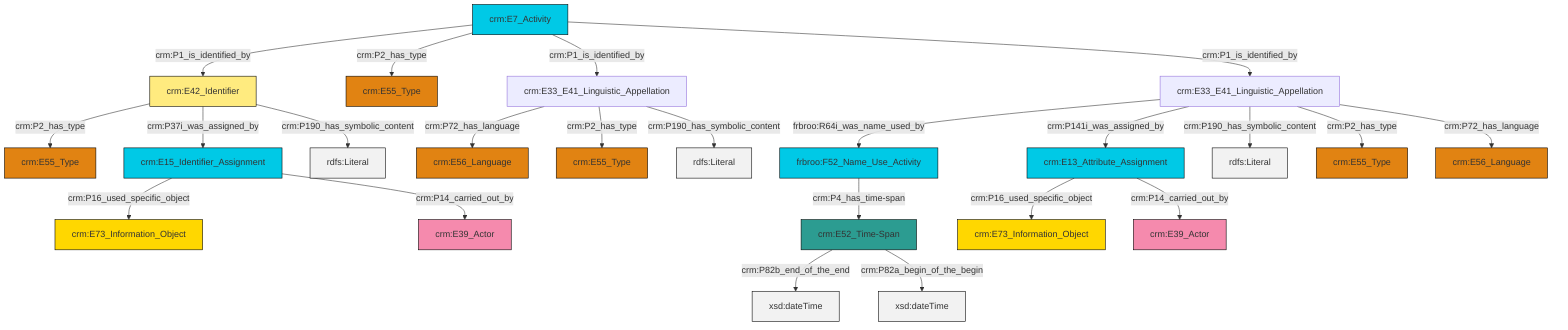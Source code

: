 graph TD
classDef Literal fill:#f2f2f2,stroke:#000000;
classDef CRM_Entity fill:#FFFFFF,stroke:#000000;
classDef Temporal_Entity fill:#00C9E6, stroke:#000000;
classDef Type fill:#E18312, stroke:#000000;
classDef Time-Span fill:#2C9C91, stroke:#000000;
classDef Appellation fill:#FFEB7F, stroke:#000000;
classDef Place fill:#008836, stroke:#000000;
classDef Persistent_Item fill:#B266B2, stroke:#000000;
classDef Conceptual_Object fill:#FFD700, stroke:#000000;
classDef Physical_Thing fill:#D2B48C, stroke:#000000;
classDef Actor fill:#f58aad, stroke:#000000;
classDef PC_Classes fill:#4ce600, stroke:#000000;
classDef Multi fill:#cccccc,stroke:#000000;

0["crm:E42_Identifier"]:::Appellation -->|crm:P2_has_type| 1["crm:E55_Type"]:::Type
8["crm:E7_Activity"]:::Temporal_Entity -->|crm:P1_is_identified_by| 0["crm:E42_Identifier"]:::Appellation
9["crm:E33_E41_Linguistic_Appellation"]:::Default -->|frbroo:R64i_was_name_used_by| 10["frbroo:F52_Name_Use_Activity"]:::Temporal_Entity
11["crm:E52_Time-Span"]:::Time-Span -->|crm:P82b_end_of_the_end| 12[xsd:dateTime]:::Literal
15["crm:E15_Identifier_Assignment"]:::Temporal_Entity -->|crm:P16_used_specific_object| 13["crm:E73_Information_Object"]:::Conceptual_Object
9["crm:E33_E41_Linguistic_Appellation"]:::Default -->|crm:P141i_was_assigned_by| 17["crm:E13_Attribute_Assignment"]:::Temporal_Entity
17["crm:E13_Attribute_Assignment"]:::Temporal_Entity -->|crm:P16_used_specific_object| 19["crm:E73_Information_Object"]:::Conceptual_Object
9["crm:E33_E41_Linguistic_Appellation"]:::Default -->|crm:P190_has_symbolic_content| 27[rdfs:Literal]:::Literal
8["crm:E7_Activity"]:::Temporal_Entity -->|crm:P2_has_type| 24["crm:E55_Type"]:::Type
8["crm:E7_Activity"]:::Temporal_Entity -->|crm:P1_is_identified_by| 22["crm:E33_E41_Linguistic_Appellation"]:::Default
11["crm:E52_Time-Span"]:::Time-Span -->|crm:P82a_begin_of_the_begin| 31[xsd:dateTime]:::Literal
0["crm:E42_Identifier"]:::Appellation -->|crm:P37i_was_assigned_by| 15["crm:E15_Identifier_Assignment"]:::Temporal_Entity
9["crm:E33_E41_Linguistic_Appellation"]:::Default -->|crm:P2_has_type| 34["crm:E55_Type"]:::Type
22["crm:E33_E41_Linguistic_Appellation"]:::Default -->|crm:P72_has_language| 6["crm:E56_Language"]:::Type
9["crm:E33_E41_Linguistic_Appellation"]:::Default -->|crm:P72_has_language| 37["crm:E56_Language"]:::Type
10["frbroo:F52_Name_Use_Activity"]:::Temporal_Entity -->|crm:P4_has_time-span| 11["crm:E52_Time-Span"]:::Time-Span
22["crm:E33_E41_Linguistic_Appellation"]:::Default -->|crm:P2_has_type| 2["crm:E55_Type"]:::Type
8["crm:E7_Activity"]:::Temporal_Entity -->|crm:P1_is_identified_by| 9["crm:E33_E41_Linguistic_Appellation"]:::Default
15["crm:E15_Identifier_Assignment"]:::Temporal_Entity -->|crm:P14_carried_out_by| 28["crm:E39_Actor"]:::Actor
22["crm:E33_E41_Linguistic_Appellation"]:::Default -->|crm:P190_has_symbolic_content| 38[rdfs:Literal]:::Literal
17["crm:E13_Attribute_Assignment"]:::Temporal_Entity -->|crm:P14_carried_out_by| 4["crm:E39_Actor"]:::Actor
0["crm:E42_Identifier"]:::Appellation -->|crm:P190_has_symbolic_content| 41[rdfs:Literal]:::Literal